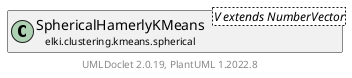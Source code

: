 @startuml
    remove .*\.(Instance|Par|Parameterizer|Factory)$
    set namespaceSeparator none
    hide empty fields
    hide empty methods

    class "<size:14>SphericalHamerlyKMeans.Instance\n<size:10>elki.clustering.kmeans.spherical" as elki.clustering.kmeans.spherical.SphericalHamerlyKMeans.Instance [[SphericalHamerlyKMeans.Instance.html]] {
        ~sums: double[]
        ~newmeans: double[]
        ~lsim: WritableDoubleDataStore
        ~usim: WritableDoubleDataStore
        ~csim: double[]
        +Instance(Relation<? extends NumberVector>, double[])
        +iterate(int): int
        #initialAssignToNearestCluster(): int
        #recomputeSeperation(double[]): void
        #assignToNearestCluster(): int
        #updateBounds(double[]): void
        #getLogger(): Logging
    }

    class "<size:14>SphericalKMeans.Instance\n<size:10>elki.clustering.kmeans.spherical" as elki.clustering.kmeans.spherical.SphericalKMeans.Instance [[SphericalKMeans.Instance.html]]
    class "<size:14>SphericalHamerlyKMeans\n<size:10>elki.clustering.kmeans.spherical" as elki.clustering.kmeans.spherical.SphericalHamerlyKMeans<V extends NumberVector> [[SphericalHamerlyKMeans.html]]

    elki.clustering.kmeans.spherical.SphericalKMeans.Instance <|-- elki.clustering.kmeans.spherical.SphericalHamerlyKMeans.Instance
    elki.clustering.kmeans.spherical.SphericalHamerlyKMeans +-- elki.clustering.kmeans.spherical.SphericalHamerlyKMeans.Instance

    center footer UMLDoclet 2.0.19, PlantUML 1.2022.8
@enduml
